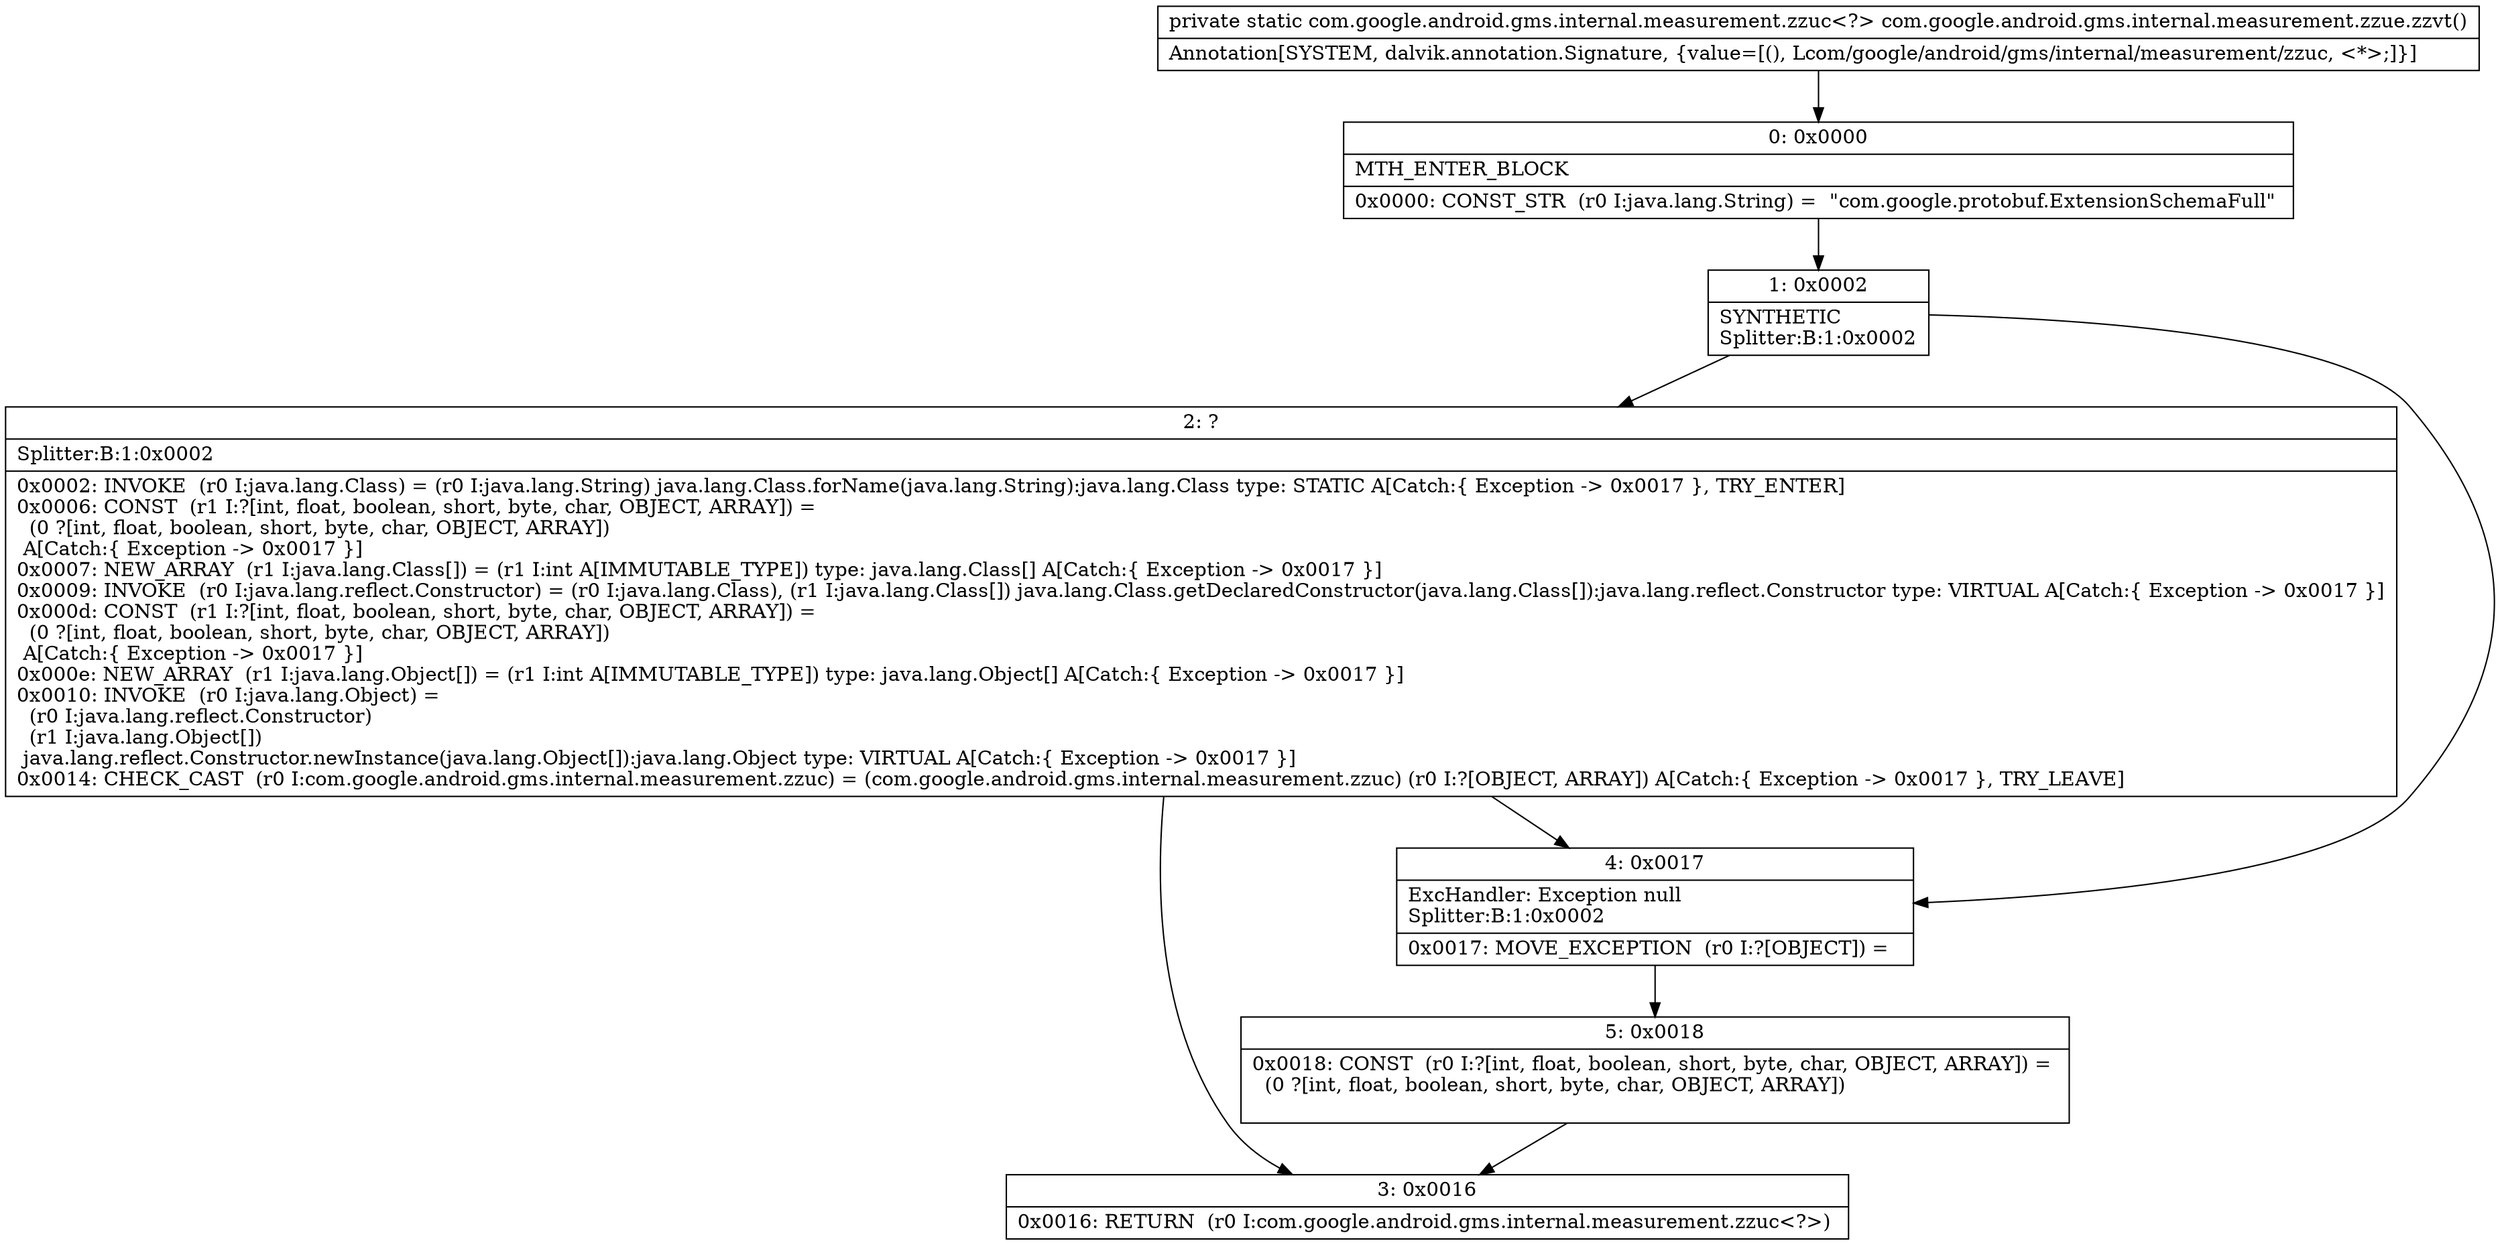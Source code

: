 digraph "CFG forcom.google.android.gms.internal.measurement.zzue.zzvt()Lcom\/google\/android\/gms\/internal\/measurement\/zzuc;" {
Node_0 [shape=record,label="{0\:\ 0x0000|MTH_ENTER_BLOCK\l|0x0000: CONST_STR  (r0 I:java.lang.String) =  \"com.google.protobuf.ExtensionSchemaFull\" \l}"];
Node_1 [shape=record,label="{1\:\ 0x0002|SYNTHETIC\lSplitter:B:1:0x0002\l}"];
Node_2 [shape=record,label="{2\:\ ?|Splitter:B:1:0x0002\l|0x0002: INVOKE  (r0 I:java.lang.Class) = (r0 I:java.lang.String) java.lang.Class.forName(java.lang.String):java.lang.Class type: STATIC A[Catch:\{ Exception \-\> 0x0017 \}, TRY_ENTER]\l0x0006: CONST  (r1 I:?[int, float, boolean, short, byte, char, OBJECT, ARRAY]) = \l  (0 ?[int, float, boolean, short, byte, char, OBJECT, ARRAY])\l A[Catch:\{ Exception \-\> 0x0017 \}]\l0x0007: NEW_ARRAY  (r1 I:java.lang.Class[]) = (r1 I:int A[IMMUTABLE_TYPE]) type: java.lang.Class[] A[Catch:\{ Exception \-\> 0x0017 \}]\l0x0009: INVOKE  (r0 I:java.lang.reflect.Constructor) = (r0 I:java.lang.Class), (r1 I:java.lang.Class[]) java.lang.Class.getDeclaredConstructor(java.lang.Class[]):java.lang.reflect.Constructor type: VIRTUAL A[Catch:\{ Exception \-\> 0x0017 \}]\l0x000d: CONST  (r1 I:?[int, float, boolean, short, byte, char, OBJECT, ARRAY]) = \l  (0 ?[int, float, boolean, short, byte, char, OBJECT, ARRAY])\l A[Catch:\{ Exception \-\> 0x0017 \}]\l0x000e: NEW_ARRAY  (r1 I:java.lang.Object[]) = (r1 I:int A[IMMUTABLE_TYPE]) type: java.lang.Object[] A[Catch:\{ Exception \-\> 0x0017 \}]\l0x0010: INVOKE  (r0 I:java.lang.Object) = \l  (r0 I:java.lang.reflect.Constructor)\l  (r1 I:java.lang.Object[])\l java.lang.reflect.Constructor.newInstance(java.lang.Object[]):java.lang.Object type: VIRTUAL A[Catch:\{ Exception \-\> 0x0017 \}]\l0x0014: CHECK_CAST  (r0 I:com.google.android.gms.internal.measurement.zzuc) = (com.google.android.gms.internal.measurement.zzuc) (r0 I:?[OBJECT, ARRAY]) A[Catch:\{ Exception \-\> 0x0017 \}, TRY_LEAVE]\l}"];
Node_3 [shape=record,label="{3\:\ 0x0016|0x0016: RETURN  (r0 I:com.google.android.gms.internal.measurement.zzuc\<?\>) \l}"];
Node_4 [shape=record,label="{4\:\ 0x0017|ExcHandler: Exception null\lSplitter:B:1:0x0002\l|0x0017: MOVE_EXCEPTION  (r0 I:?[OBJECT]) =  \l}"];
Node_5 [shape=record,label="{5\:\ 0x0018|0x0018: CONST  (r0 I:?[int, float, boolean, short, byte, char, OBJECT, ARRAY]) = \l  (0 ?[int, float, boolean, short, byte, char, OBJECT, ARRAY])\l \l}"];
MethodNode[shape=record,label="{private static com.google.android.gms.internal.measurement.zzuc\<?\> com.google.android.gms.internal.measurement.zzue.zzvt()  | Annotation[SYSTEM, dalvik.annotation.Signature, \{value=[(), Lcom\/google\/android\/gms\/internal\/measurement\/zzuc, \<*\>;]\}]\l}"];
MethodNode -> Node_0;
Node_0 -> Node_1;
Node_1 -> Node_2;
Node_1 -> Node_4;
Node_2 -> Node_3;
Node_2 -> Node_4;
Node_4 -> Node_5;
Node_5 -> Node_3;
}

